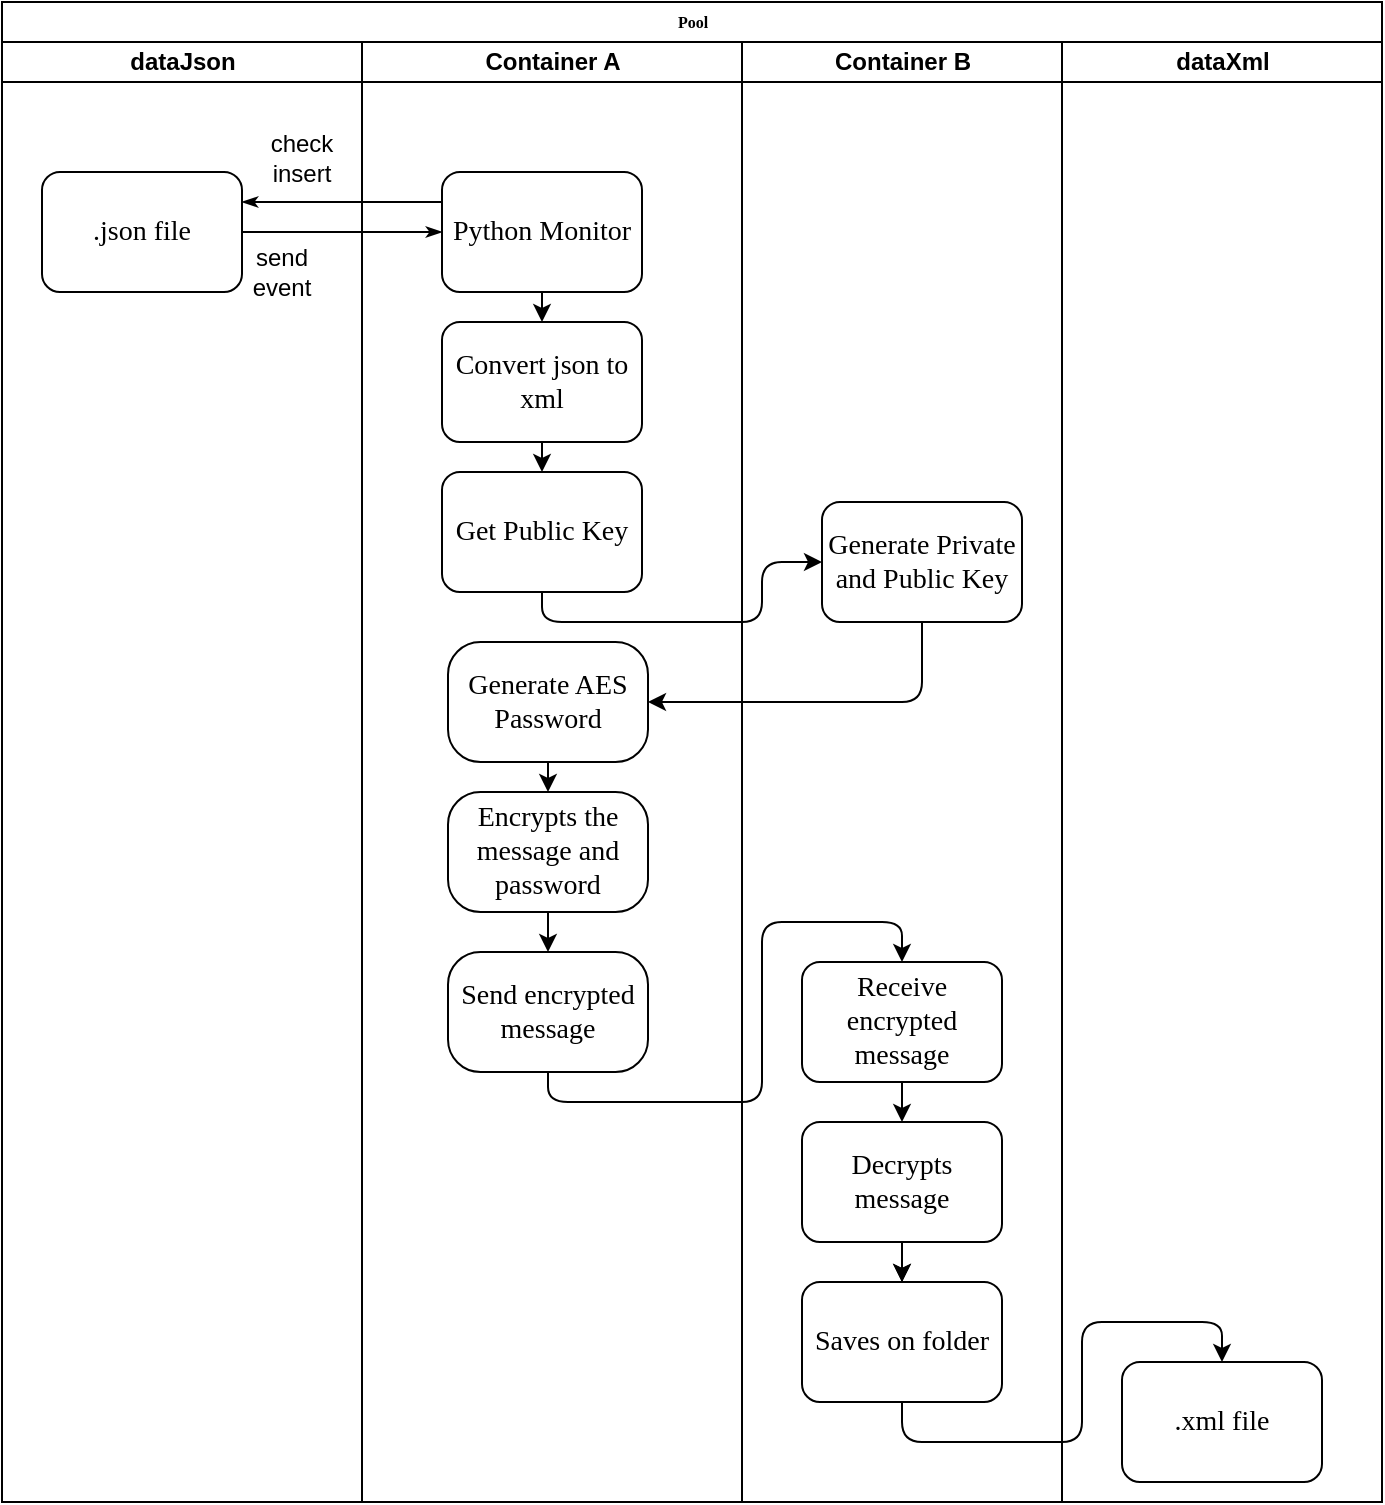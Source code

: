 <mxfile version="12.9.3" type="device"><diagram name="Page-1" id="74e2e168-ea6b-b213-b513-2b3c1d86103e"><mxGraphModel dx="1355" dy="774" grid="1" gridSize="10" guides="1" tooltips="1" connect="1" arrows="1" fold="1" page="1" pageScale="1" pageWidth="1100" pageHeight="850" background="#ffffff" math="0" shadow="0"><root><mxCell id="0"/><mxCell id="1" parent="0"/><mxCell id="77e6c97f196da883-1" value="Pool" style="swimlane;html=1;childLayout=stackLayout;startSize=20;rounded=0;shadow=0;labelBackgroundColor=none;strokeWidth=1;fontFamily=Verdana;fontSize=8;align=center;" parent="1" vertex="1"><mxGeometry x="70" y="40" width="690" height="750" as="geometry"/></mxCell><mxCell id="77e6c97f196da883-2" value="dataJson" style="swimlane;html=1;startSize=20;" parent="77e6c97f196da883-1" vertex="1"><mxGeometry y="20" width="180" height="730" as="geometry"/></mxCell><mxCell id="77e6c97f196da883-8" value=".json file" style="rounded=1;whiteSpace=wrap;html=1;shadow=0;labelBackgroundColor=none;strokeWidth=1;fontFamily=Verdana;fontSize=14;align=center;" parent="77e6c97f196da883-2" vertex="1"><mxGeometry x="20" y="65" width="100" height="60" as="geometry"/></mxCell><mxCell id="TgboXelFSceRnho9p6me-5" value="send&lt;br&gt;event" style="text;html=1;strokeColor=none;fillColor=none;align=center;verticalAlign=middle;whiteSpace=wrap;rounded=0;" vertex="1" parent="77e6c97f196da883-2"><mxGeometry x="120" y="105" width="40" height="20" as="geometry"/></mxCell><mxCell id="TgboXelFSceRnho9p6me-6" value="check&lt;br&gt;insert" style="text;html=1;strokeColor=none;fillColor=none;align=center;verticalAlign=middle;whiteSpace=wrap;rounded=0;" vertex="1" parent="77e6c97f196da883-2"><mxGeometry x="130" y="50" width="40" height="15" as="geometry"/></mxCell><object label="" placeholders="1" id="77e6c97f196da883-26"><mxCell style="edgeStyle=orthogonalEdgeStyle;rounded=1;html=1;labelBackgroundColor=none;startArrow=none;startFill=0;startSize=5;endArrow=classicThin;endFill=1;endSize=5;jettySize=auto;orthogonalLoop=1;strokeWidth=1;fontFamily=Verdana;fontSize=8" parent="77e6c97f196da883-1" source="77e6c97f196da883-8" target="77e6c97f196da883-11" edge="1"><mxGeometry relative="1" as="geometry"/></mxCell></object><mxCell id="77e6c97f196da883-3" value="Container A" style="swimlane;html=1;startSize=20;" parent="77e6c97f196da883-1" vertex="1"><mxGeometry x="180" y="20" width="190" height="730" as="geometry"/></mxCell><mxCell id="TgboXelFSceRnho9p6me-19" value="Convert json to xml" style="rounded=1;whiteSpace=wrap;html=1;shadow=0;labelBackgroundColor=none;strokeWidth=1;fontFamily=Verdana;fontSize=14;align=center;" vertex="1" parent="77e6c97f196da883-3"><mxGeometry x="40" y="140" width="100" height="60" as="geometry"/></mxCell><mxCell id="TgboXelFSceRnho9p6me-15" value="Send encrypted message" style="rounded=1;whiteSpace=wrap;html=1;shadow=0;labelBackgroundColor=none;strokeWidth=1;fontFamily=Verdana;fontSize=14;align=center;arcSize=27;" vertex="1" parent="77e6c97f196da883-3"><mxGeometry x="43" y="455" width="100" height="60" as="geometry"/></mxCell><mxCell id="TgboXelFSceRnho9p6me-14" value="Encrypts the message and password" style="rounded=1;whiteSpace=wrap;html=1;shadow=0;labelBackgroundColor=none;strokeWidth=1;fontFamily=Verdana;fontSize=14;align=center;arcSize=27;" vertex="1" parent="77e6c97f196da883-3"><mxGeometry x="43" y="375" width="100" height="60" as="geometry"/></mxCell><mxCell id="77e6c97f196da883-11" value="Python Monitor" style="rounded=1;whiteSpace=wrap;html=1;shadow=0;labelBackgroundColor=none;strokeWidth=1;fontFamily=Verdana;fontSize=14;align=center;" parent="77e6c97f196da883-3" vertex="1"><mxGeometry x="40" y="65" width="100" height="60" as="geometry"/></mxCell><mxCell id="TgboXelFSceRnho9p6me-8" value="Get Public Key" style="rounded=1;whiteSpace=wrap;html=1;shadow=0;labelBackgroundColor=none;strokeWidth=1;fontFamily=Verdana;fontSize=14;align=center;" vertex="1" parent="77e6c97f196da883-3"><mxGeometry x="40" y="215" width="100" height="60" as="geometry"/></mxCell><mxCell id="77e6c97f196da883-9" value="Generate AES Password" style="rounded=1;whiteSpace=wrap;html=1;shadow=0;labelBackgroundColor=none;strokeWidth=1;fontFamily=Verdana;fontSize=14;align=center;arcSize=27;" parent="77e6c97f196da883-3" vertex="1"><mxGeometry x="43" y="300" width="100" height="60" as="geometry"/></mxCell><mxCell id="TgboXelFSceRnho9p6me-20" value="" style="endArrow=classic;html=1;fontSize=14;entryX=0.5;entryY=0;entryDx=0;entryDy=0;exitX=0.5;exitY=1;exitDx=0;exitDy=0;" edge="1" parent="77e6c97f196da883-3" source="77e6c97f196da883-11" target="TgboXelFSceRnho9p6me-19"><mxGeometry width="50" height="50" relative="1" as="geometry"><mxPoint x="270" y="430" as="sourcePoint"/><mxPoint x="320" y="380" as="targetPoint"/></mxGeometry></mxCell><mxCell id="TgboXelFSceRnho9p6me-21" value="" style="endArrow=classic;html=1;fontSize=14;entryX=0.5;entryY=0;entryDx=0;entryDy=0;exitX=0.5;exitY=1;exitDx=0;exitDy=0;" edge="1" parent="77e6c97f196da883-3" source="TgboXelFSceRnho9p6me-19" target="TgboXelFSceRnho9p6me-8"><mxGeometry width="50" height="50" relative="1" as="geometry"><mxPoint x="100" y="135" as="sourcePoint"/><mxPoint x="100" y="150" as="targetPoint"/></mxGeometry></mxCell><mxCell id="TgboXelFSceRnho9p6me-24" value="" style="endArrow=classic;html=1;fontSize=14;entryX=0.5;entryY=0;entryDx=0;entryDy=0;exitX=0.5;exitY=1;exitDx=0;exitDy=0;" edge="1" parent="77e6c97f196da883-3" source="77e6c97f196da883-9" target="TgboXelFSceRnho9p6me-14"><mxGeometry width="50" height="50" relative="1" as="geometry"><mxPoint x="120" y="155" as="sourcePoint"/><mxPoint x="120" y="170" as="targetPoint"/></mxGeometry></mxCell><mxCell id="TgboXelFSceRnho9p6me-25" value="" style="endArrow=classic;html=1;fontSize=14;entryX=0.5;entryY=0;entryDx=0;entryDy=0;exitX=0.5;exitY=1;exitDx=0;exitDy=0;" edge="1" parent="77e6c97f196da883-3" source="TgboXelFSceRnho9p6me-14" target="TgboXelFSceRnho9p6me-15"><mxGeometry width="50" height="50" relative="1" as="geometry"><mxPoint x="130" y="165" as="sourcePoint"/><mxPoint x="130" y="180" as="targetPoint"/></mxGeometry></mxCell><mxCell id="77e6c97f196da883-4" value="Container B" style="swimlane;html=1;startSize=20;" parent="77e6c97f196da883-1" vertex="1"><mxGeometry x="370" y="20" width="160" height="730" as="geometry"/></mxCell><mxCell id="TgboXelFSceRnho9p6me-13" value="Receive encrypted message" style="rounded=1;whiteSpace=wrap;html=1;shadow=0;labelBackgroundColor=none;strokeWidth=1;fontFamily=Verdana;fontSize=14;align=center;" vertex="1" parent="77e6c97f196da883-4"><mxGeometry x="30" y="460" width="100" height="60" as="geometry"/></mxCell><mxCell id="TgboXelFSceRnho9p6me-29" value="" style="edgeStyle=orthogonalEdgeStyle;rounded=0;orthogonalLoop=1;jettySize=auto;html=1;fontSize=14;exitX=0.5;exitY=1;exitDx=0;exitDy=0;" edge="1" parent="77e6c97f196da883-4" source="TgboXelFSceRnho9p6me-16" target="TgboXelFSceRnho9p6me-17"><mxGeometry relative="1" as="geometry"/></mxCell><mxCell id="TgboXelFSceRnho9p6me-16" value="Decrypts message" style="rounded=1;whiteSpace=wrap;html=1;shadow=0;labelBackgroundColor=none;strokeWidth=1;fontFamily=Verdana;fontSize=14;align=center;" vertex="1" parent="77e6c97f196da883-4"><mxGeometry x="30" y="540" width="100" height="60" as="geometry"/></mxCell><mxCell id="TgboXelFSceRnho9p6me-17" value="Saves on folder" style="rounded=1;whiteSpace=wrap;html=1;shadow=0;labelBackgroundColor=none;strokeWidth=1;fontFamily=Verdana;fontSize=14;align=center;" vertex="1" parent="77e6c97f196da883-4"><mxGeometry x="30" y="620" width="100" height="60" as="geometry"/></mxCell><mxCell id="TgboXelFSceRnho9p6me-9" value="Generate Private and Public Key" style="rounded=1;whiteSpace=wrap;html=1;shadow=0;labelBackgroundColor=none;strokeWidth=1;fontFamily=Verdana;fontSize=14;align=center;" vertex="1" parent="77e6c97f196da883-4"><mxGeometry x="40" y="230" width="100" height="60" as="geometry"/></mxCell><mxCell id="TgboXelFSceRnho9p6me-27" value="" style="endArrow=classic;html=1;fontSize=14;entryX=0.5;entryY=0;entryDx=0;entryDy=0;exitX=0.5;exitY=1;exitDx=0;exitDy=0;" edge="1" parent="77e6c97f196da883-4" source="TgboXelFSceRnho9p6me-13" target="TgboXelFSceRnho9p6me-16"><mxGeometry width="50" height="50" relative="1" as="geometry"><mxPoint x="80" y="520" as="sourcePoint"/><mxPoint x="130" y="380" as="targetPoint"/></mxGeometry></mxCell><mxCell id="77e6c97f196da883-5" value="dataXml" style="swimlane;html=1;startSize=20;" parent="77e6c97f196da883-1" vertex="1"><mxGeometry x="530" y="20" width="160" height="730" as="geometry"/></mxCell><mxCell id="TgboXelFSceRnho9p6me-18" value=".xml file" style="rounded=1;whiteSpace=wrap;html=1;shadow=0;labelBackgroundColor=none;strokeWidth=1;fontFamily=Verdana;fontSize=14;align=center;" vertex="1" parent="77e6c97f196da883-5"><mxGeometry x="30" y="660" width="100" height="60" as="geometry"/></mxCell><mxCell id="TgboXelFSceRnho9p6me-1" style="edgeStyle=orthogonalEdgeStyle;rounded=1;html=1;labelBackgroundColor=none;startArrow=none;startFill=0;startSize=5;endArrow=classicThin;endFill=1;endSize=5;jettySize=auto;orthogonalLoop=1;strokeWidth=1;fontFamily=Verdana;fontSize=8;entryX=1;entryY=0.25;entryDx=0;entryDy=0;exitX=0;exitY=0.25;exitDx=0;exitDy=0;" edge="1" parent="77e6c97f196da883-1" source="77e6c97f196da883-11" target="77e6c97f196da883-8"><mxGeometry relative="1" as="geometry"><mxPoint x="200" y="125" as="sourcePoint"/><mxPoint x="130" y="125" as="targetPoint"/></mxGeometry></mxCell><mxCell id="TgboXelFSceRnho9p6me-22" value="" style="endArrow=classic;html=1;fontSize=14;entryX=0;entryY=0.5;entryDx=0;entryDy=0;exitX=0.5;exitY=1;exitDx=0;exitDy=0;" edge="1" parent="77e6c97f196da883-1" source="TgboXelFSceRnho9p6me-8" target="TgboXelFSceRnho9p6me-9"><mxGeometry width="50" height="50" relative="1" as="geometry"><mxPoint x="290" y="165" as="sourcePoint"/><mxPoint x="290" y="180" as="targetPoint"/><Array as="points"><mxPoint x="270" y="310"/><mxPoint x="380" y="310"/><mxPoint x="380" y="280"/></Array></mxGeometry></mxCell><mxCell id="TgboXelFSceRnho9p6me-23" value="" style="endArrow=classic;html=1;fontSize=14;entryX=1;entryY=0.5;entryDx=0;entryDy=0;exitX=0.5;exitY=1;exitDx=0;exitDy=0;" edge="1" parent="77e6c97f196da883-1" source="TgboXelFSceRnho9p6me-9" target="77e6c97f196da883-9"><mxGeometry width="50" height="50" relative="1" as="geometry"><mxPoint x="450" y="450" as="sourcePoint"/><mxPoint x="500" y="400" as="targetPoint"/><Array as="points"><mxPoint x="460" y="350"/></Array></mxGeometry></mxCell><mxCell id="TgboXelFSceRnho9p6me-26" value="" style="endArrow=classic;html=1;fontSize=14;exitX=0.5;exitY=1;exitDx=0;exitDy=0;entryX=0.5;entryY=0;entryDx=0;entryDy=0;" edge="1" parent="77e6c97f196da883-1" source="TgboXelFSceRnho9p6me-15" target="TgboXelFSceRnho9p6me-13"><mxGeometry width="50" height="50" relative="1" as="geometry"><mxPoint x="440" y="440" as="sourcePoint"/><mxPoint x="500" y="400" as="targetPoint"/><Array as="points"><mxPoint x="273" y="550"/><mxPoint x="380" y="550"/><mxPoint x="380" y="460"/><mxPoint x="450" y="460"/></Array></mxGeometry></mxCell><mxCell id="TgboXelFSceRnho9p6me-30" value="" style="endArrow=classic;html=1;fontSize=14;entryX=0.5;entryY=0;entryDx=0;entryDy=0;exitX=0.5;exitY=1;exitDx=0;exitDy=0;" edge="1" parent="77e6c97f196da883-1" source="TgboXelFSceRnho9p6me-17" target="TgboXelFSceRnho9p6me-18"><mxGeometry width="50" height="50" relative="1" as="geometry"><mxPoint x="450" y="450" as="sourcePoint"/><mxPoint x="500" y="400" as="targetPoint"/><Array as="points"><mxPoint x="450" y="720"/><mxPoint x="540" y="720"/><mxPoint x="540" y="660"/><mxPoint x="610" y="660"/></Array></mxGeometry></mxCell><mxCell id="TgboXelFSceRnho9p6me-28" value="" style="endArrow=classic;html=1;fontSize=14;entryX=0.5;entryY=0;entryDx=0;entryDy=0;" edge="1" parent="1" target="TgboXelFSceRnho9p6me-17"><mxGeometry width="50" height="50" relative="1" as="geometry"><mxPoint x="520" y="660" as="sourcePoint"/><mxPoint x="570" y="440" as="targetPoint"/></mxGeometry></mxCell></root></mxGraphModel></diagram></mxfile>